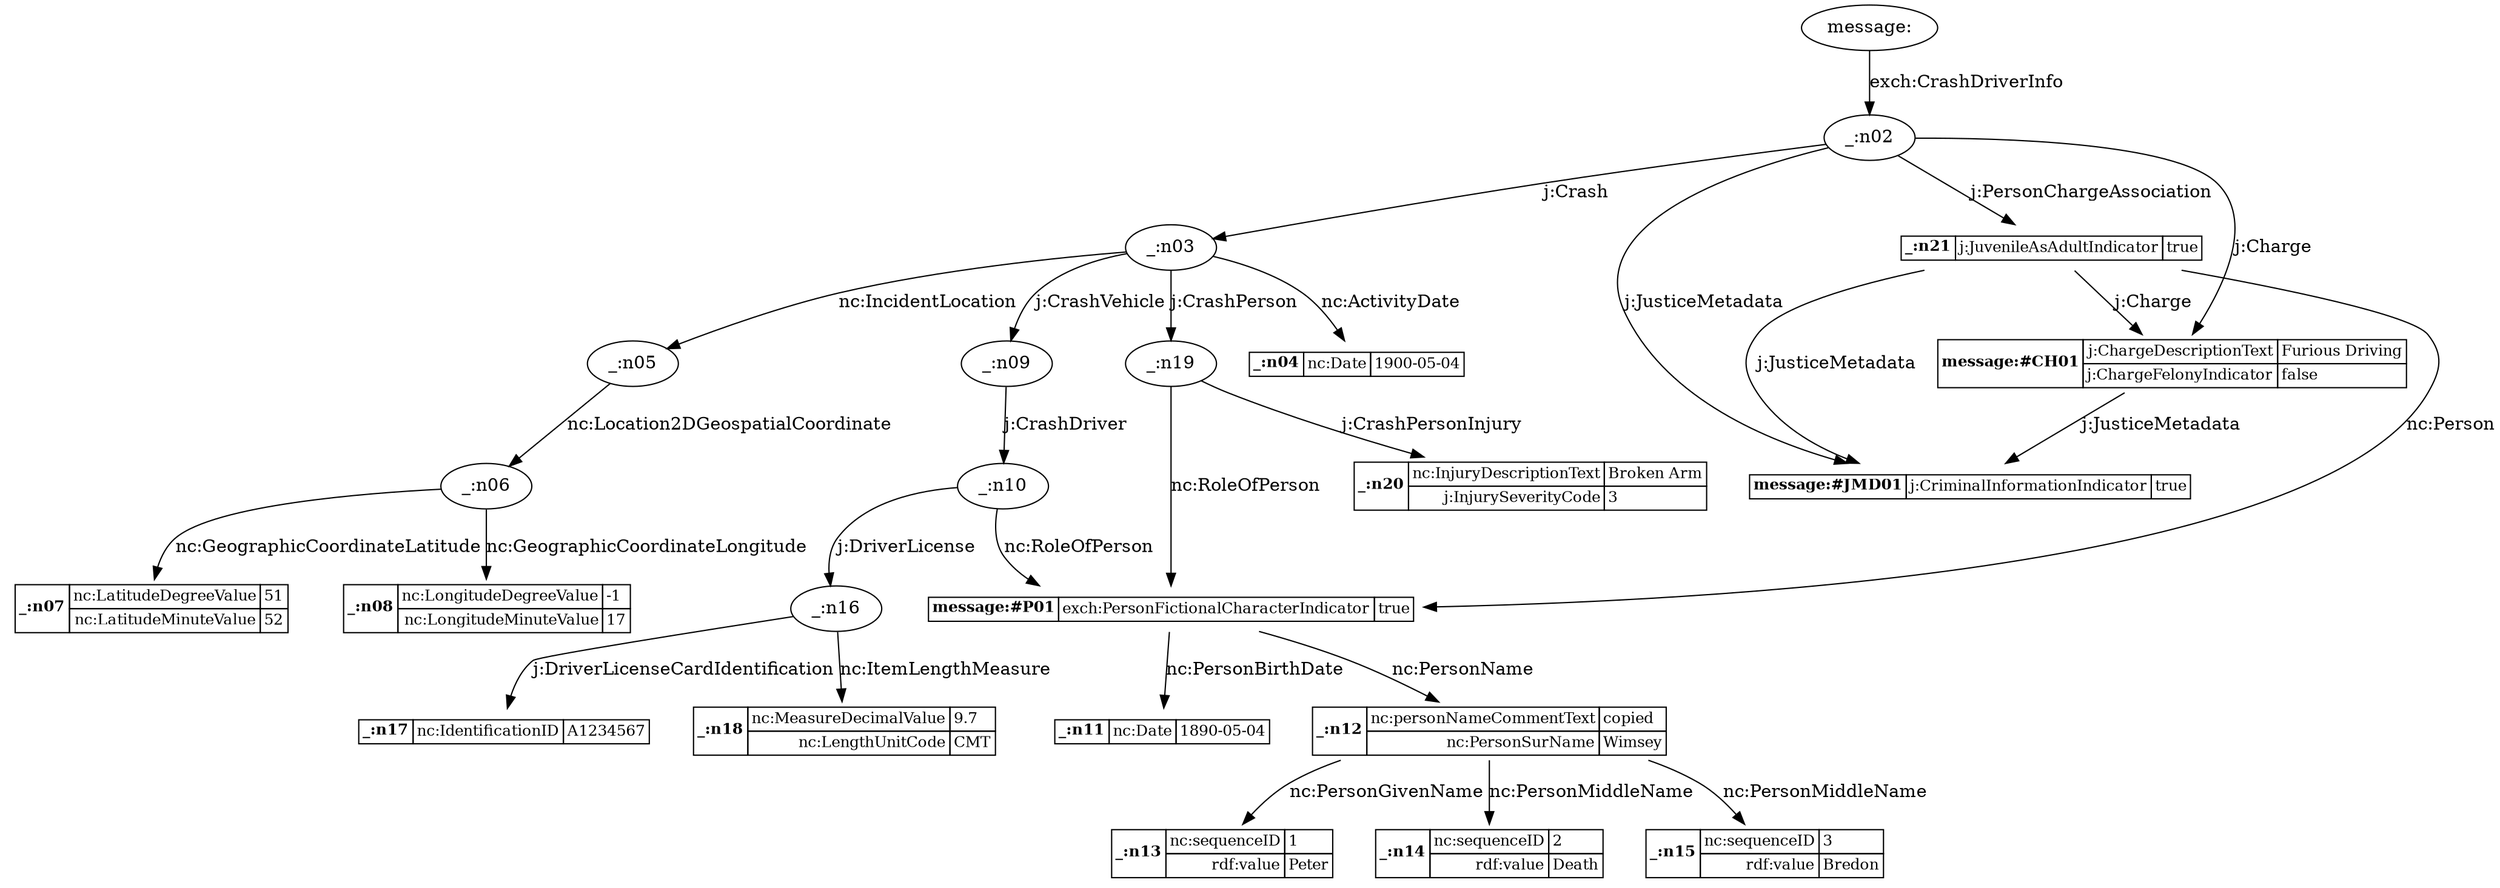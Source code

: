 digraph G {
"message:";
"message:" -> "_:n02" [label="exch:CrashDriverInfo"];
"_:n02";
"_:n02" -> "_:n03" [label="j:Crash"];
"_:n02" -> "_:n21" [label="j:PersonChargeAssociation"];
"_:n02" -> "message:#CH01" [label="j:Charge"];
"_:n02" -> "message:#JMD01" [label="j:JusticeMetadata"];
"_:n03";
"_:n03" -> "_:n04" [label="nc:ActivityDate"];
"_:n03" -> "_:n05" [label="nc:IncidentLocation"];
"_:n03" -> "_:n09" [label="j:CrashVehicle"];
"_:n03" -> "_:n19" [label="j:CrashPerson"];
"_:n04" [shape="plaintext",label=<
<font point-size="12">
<table border="0" cellborder="1" cellspacing="0">
 <tr>
  <td rowspan="1"><b>_:n04</b></td>
  <td align="right">nc:Date</td>
  <td align="left" colspan="1">1900-05-04</td>
 </tr>
</table></font>
>];
"_:n05";
"_:n05" -> "_:n06" [label="nc:Location2DGeospatialCoordinate"];
"_:n06";
"_:n06" -> "_:n07" [label="nc:GeographicCoordinateLatitude"];
"_:n06" -> "_:n08" [label="nc:GeographicCoordinateLongitude"];
"_:n07" [shape="plaintext",label=<
<font point-size="12">
<table border="0" cellborder="1" cellspacing="0">
 <tr>
  <td rowspan="2"><b>_:n07</b></td>
  <td align="right">nc:LatitudeDegreeValue</td>
  <td align="left" colspan="1">51</td>
 </tr>
 <tr>
  <td align="right">nc:LatitudeMinuteValue</td>
  <td align="left" colspan="1">52</td>
 </tr>
</table></font>
>];
"_:n08" [shape="plaintext",label=<
<font point-size="12">
<table border="0" cellborder="1" cellspacing="0">
 <tr>
  <td rowspan="2"><b>_:n08</b></td>
  <td align="right">nc:LongitudeDegreeValue</td>
  <td align="left" colspan="1">-1</td>
 </tr>
 <tr>
  <td align="right">nc:LongitudeMinuteValue</td>
  <td align="left" colspan="1">17</td>
 </tr>
</table></font>
>];
"_:n09";
"_:n09" -> "_:n10" [label="j:CrashDriver"];
"_:n10";
"_:n10" -> "message:#P01" [label="nc:RoleOfPerson"];
"_:n10" -> "_:n16" [label="j:DriverLicense"];
"message:#P01" [shape="plaintext",label=<
<font point-size="12">
<table border="0" cellborder="1" cellspacing="0">
 <tr>
  <td rowspan="1"><b>message:#P01</b></td>
  <td align="right">exch:PersonFictionalCharacterIndicator</td>
  <td align="left" colspan="1">true</td>
 </tr>
</table></font>
>];
"message:#P01" -> "_:n11" [label="nc:PersonBirthDate"];
"message:#P01" -> "_:n12" [label="nc:PersonName"];
"_:n11" [shape="plaintext",label=<
<font point-size="12">
<table border="0" cellborder="1" cellspacing="0">
 <tr>
  <td rowspan="1"><b>_:n11</b></td>
  <td align="right">nc:Date</td>
  <td align="left" colspan="1">1890-05-04</td>
 </tr>
</table></font>
>];
"_:n12" [shape="plaintext",label=<
<font point-size="12">
<table border="0" cellborder="1" cellspacing="0">
 <tr>
  <td rowspan="2"><b>_:n12</b></td>
  <td align="right">nc:personNameCommentText</td>
  <td align="left" colspan="1">copied</td>
 </tr>
 <tr>
  <td align="right">nc:PersonSurName</td>
  <td align="left" colspan="1">Wimsey</td>
 </tr>
</table></font>
>];
"_:n12" -> "_:n13" [label="nc:PersonGivenName"];
"_:n12" -> "_:n14" [label="nc:PersonMiddleName"];
"_:n12" -> "_:n15" [label="nc:PersonMiddleName"];
"_:n13" [shape="plaintext",label=<
<font point-size="12">
<table border="0" cellborder="1" cellspacing="0">
 <tr>
  <td rowspan="2"><b>_:n13</b></td>
  <td align="right">nc:sequenceID</td>
  <td align="left" colspan="1">1</td>
 </tr>
 <tr>
  <td align="right">rdf:value</td>
  <td align="left" colspan="1">Peter</td>
 </tr>
</table></font>
>];
"_:n14" [shape="plaintext",label=<
<font point-size="12">
<table border="0" cellborder="1" cellspacing="0">
 <tr>
  <td rowspan="2"><b>_:n14</b></td>
  <td align="right">nc:sequenceID</td>
  <td align="left" colspan="1">2</td>
 </tr>
 <tr>
  <td align="right">rdf:value</td>
  <td align="left" colspan="1">Death</td>
 </tr>
</table></font>
>];
"_:n15" [shape="plaintext",label=<
<font point-size="12">
<table border="0" cellborder="1" cellspacing="0">
 <tr>
  <td rowspan="2"><b>_:n15</b></td>
  <td align="right">nc:sequenceID</td>
  <td align="left" colspan="1">3</td>
 </tr>
 <tr>
  <td align="right">rdf:value</td>
  <td align="left" colspan="1">Bredon</td>
 </tr>
</table></font>
>];
"_:n16";
"_:n16" -> "_:n17" [label="j:DriverLicenseCardIdentification"];
"_:n16" -> "_:n18" [label="nc:ItemLengthMeasure"];
"_:n17" [shape="plaintext",label=<
<font point-size="12">
<table border="0" cellborder="1" cellspacing="0">
 <tr>
  <td rowspan="1"><b>_:n17</b></td>
  <td align="right">nc:IdentificationID</td>
  <td align="left" colspan="1">A1234567</td>
 </tr>
</table></font>
>];
"_:n18" [shape="plaintext",label=<
<font point-size="12">
<table border="0" cellborder="1" cellspacing="0">
 <tr>
  <td rowspan="2"><b>_:n18</b></td>
  <td align="right">nc:MeasureDecimalValue</td>
  <td align="left" colspan="1">9.7</td>
 </tr>
 <tr>
  <td align="right">nc:LengthUnitCode</td>
  <td align="left" colspan="1">CMT</td>
 </tr>
</table></font>
>];
"_:n19";
"_:n19" -> "message:#P01" [label="nc:RoleOfPerson"];
"_:n19" -> "_:n20" [label="j:CrashPersonInjury"];
"_:n20" [shape="plaintext",label=<
<font point-size="12">
<table border="0" cellborder="1" cellspacing="0">
 <tr>
  <td rowspan="2"><b>_:n20</b></td>
  <td align="right">nc:InjuryDescriptionText</td>
  <td align="left" colspan="1">Broken Arm</td>
 </tr>
 <tr>
  <td align="right">j:InjurySeverityCode</td>
  <td align="left" colspan="1">3</td>
 </tr>
</table></font>
>];
"_:n21" [shape="plaintext",label=<
<font point-size="12">
<table border="0" cellborder="1" cellspacing="0">
 <tr>
  <td rowspan="1"><b>_:n21</b></td>
  <td align="right">j:JuvenileAsAdultIndicator</td>
  <td align="left" colspan="1">true</td>
 </tr>
</table></font>
>];
"_:n21" -> "message:#P01" [label="nc:Person"];
"_:n21" -> "message:#CH01" [label="j:Charge"];
"_:n21" -> "message:#JMD01" [label="j:JusticeMetadata"];
"message:#CH01" [shape="plaintext",label=<
<font point-size="12">
<table border="0" cellborder="1" cellspacing="0">
 <tr>
  <td rowspan="2"><b>message:#CH01</b></td>
  <td align="right">j:ChargeDescriptionText</td>
  <td align="left" colspan="1">Furious Driving</td>
 </tr>
 <tr>
  <td align="right">j:ChargeFelonyIndicator</td>
  <td align="left" colspan="1">false</td>
 </tr>
</table></font>
>];
"message:#CH01" -> "message:#JMD01" [label="j:JusticeMetadata"];
"message:#JMD01" [shape="plaintext",label=<
<font point-size="12">
<table border="0" cellborder="1" cellspacing="0">
 <tr>
  <td rowspan="1"><b>message:#JMD01</b></td>
  <td align="right">j:CriminalInformationIndicator</td>
  <td align="left" colspan="1">true</td>
 </tr>
</table></font>
>];
}
